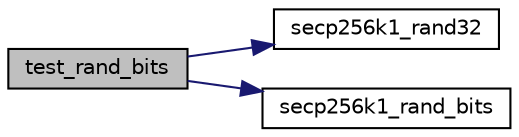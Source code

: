 digraph "test_rand_bits"
{
  edge [fontname="Helvetica",fontsize="10",labelfontname="Helvetica",labelfontsize="10"];
  node [fontname="Helvetica",fontsize="10",shape=record];
  rankdir="LR";
  Node1806 [label="test_rand_bits",height=0.2,width=0.4,color="black", fillcolor="grey75", style="filled", fontcolor="black"];
  Node1806 -> Node1807 [color="midnightblue",fontsize="10",style="solid",fontname="Helvetica"];
  Node1807 [label="secp256k1_rand32",height=0.2,width=0.4,color="black", fillcolor="white", style="filled",URL="$dd/d0b/testrand_8h.html#a253bfecd8b27ee9e51ec9ae676c352be",tooltip="Generate a pseudorandom number in the range [0..2**32-1]. "];
  Node1806 -> Node1808 [color="midnightblue",fontsize="10",style="solid",fontname="Helvetica"];
  Node1808 [label="secp256k1_rand_bits",height=0.2,width=0.4,color="black", fillcolor="white", style="filled",URL="$dd/d0b/testrand_8h.html#a70a3e97a30b94a77f4a59807ba01e6ba",tooltip="Generate a pseudorandom number in the range [0..2**bits-1]. "];
}
